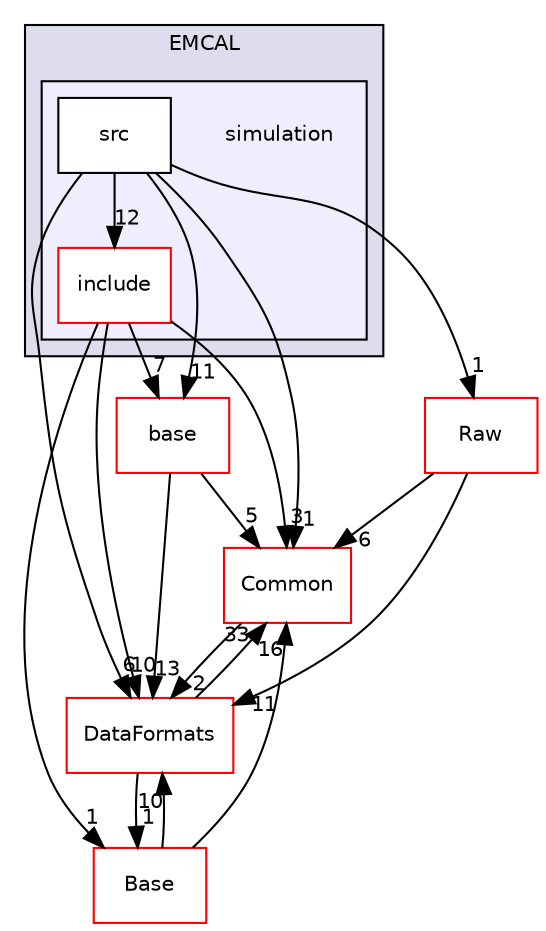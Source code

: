 digraph "/home/travis/build/AliceO2Group/AliceO2/Detectors/EMCAL/simulation" {
  bgcolor=transparent;
  compound=true
  node [ fontsize="10", fontname="Helvetica"];
  edge [ labelfontsize="10", labelfontname="Helvetica"];
  subgraph clusterdir_088378b58cb1ba39db48039cbd66d10f {
    graph [ bgcolor="#ddddee", pencolor="black", label="EMCAL" fontname="Helvetica", fontsize="10", URL="dir_088378b58cb1ba39db48039cbd66d10f.html"]
  subgraph clusterdir_40743f2e882add17463d3ecfa83bffd4 {
    graph [ bgcolor="#eeeeff", pencolor="black", label="" URL="dir_40743f2e882add17463d3ecfa83bffd4.html"];
    dir_40743f2e882add17463d3ecfa83bffd4 [shape=plaintext label="simulation"];
    dir_7bf79a161bebea1697ee327feea7a1aa [shape=box label="include" color="red" fillcolor="white" style="filled" URL="dir_7bf79a161bebea1697ee327feea7a1aa.html"];
    dir_f58e8c7317032c3b254e2280a1692bd1 [shape=box label="src" color="black" fillcolor="white" style="filled" URL="dir_f58e8c7317032c3b254e2280a1692bd1.html"];
  }
  }
  dir_4ab6b4cc6a7edbff49100e9123df213f [shape=box label="Common" color="red" URL="dir_4ab6b4cc6a7edbff49100e9123df213f.html"];
  dir_37c90836491b695b472bf98d1be8336b [shape=box label="Base" color="red" URL="dir_37c90836491b695b472bf98d1be8336b.html"];
  dir_478733f24fb8878a4cdf7773310adedd [shape=box label="base" color="red" URL="dir_478733f24fb8878a4cdf7773310adedd.html"];
  dir_26637d1bd82229bc9ed97f7e706be743 [shape=box label="Raw" color="red" URL="dir_26637d1bd82229bc9ed97f7e706be743.html"];
  dir_2171f7ec022c5423887b07c69b2f5b48 [shape=box label="DataFormats" color="red" URL="dir_2171f7ec022c5423887b07c69b2f5b48.html"];
  dir_f58e8c7317032c3b254e2280a1692bd1->dir_4ab6b4cc6a7edbff49100e9123df213f [headlabel="1", labeldistance=1.5 headhref="dir_000316_000027.html"];
  dir_f58e8c7317032c3b254e2280a1692bd1->dir_478733f24fb8878a4cdf7773310adedd [headlabel="11", labeldistance=1.5 headhref="dir_000316_000202.html"];
  dir_f58e8c7317032c3b254e2280a1692bd1->dir_26637d1bd82229bc9ed97f7e706be743 [headlabel="1", labeldistance=1.5 headhref="dir_000316_000555.html"];
  dir_f58e8c7317032c3b254e2280a1692bd1->dir_7bf79a161bebea1697ee327feea7a1aa [headlabel="12", labeldistance=1.5 headhref="dir_000316_000283.html"];
  dir_f58e8c7317032c3b254e2280a1692bd1->dir_2171f7ec022c5423887b07c69b2f5b48 [headlabel="6", labeldistance=1.5 headhref="dir_000316_000076.html"];
  dir_4ab6b4cc6a7edbff49100e9123df213f->dir_2171f7ec022c5423887b07c69b2f5b48 [headlabel="2", labeldistance=1.5 headhref="dir_000027_000076.html"];
  dir_37c90836491b695b472bf98d1be8336b->dir_4ab6b4cc6a7edbff49100e9123df213f [headlabel="16", labeldistance=1.5 headhref="dir_000276_000027.html"];
  dir_37c90836491b695b472bf98d1be8336b->dir_2171f7ec022c5423887b07c69b2f5b48 [headlabel="10", labeldistance=1.5 headhref="dir_000276_000076.html"];
  dir_478733f24fb8878a4cdf7773310adedd->dir_4ab6b4cc6a7edbff49100e9123df213f [headlabel="5", labeldistance=1.5 headhref="dir_000202_000027.html"];
  dir_478733f24fb8878a4cdf7773310adedd->dir_2171f7ec022c5423887b07c69b2f5b48 [headlabel="13", labeldistance=1.5 headhref="dir_000202_000076.html"];
  dir_26637d1bd82229bc9ed97f7e706be743->dir_4ab6b4cc6a7edbff49100e9123df213f [headlabel="6", labeldistance=1.5 headhref="dir_000555_000027.html"];
  dir_26637d1bd82229bc9ed97f7e706be743->dir_2171f7ec022c5423887b07c69b2f5b48 [headlabel="11", labeldistance=1.5 headhref="dir_000555_000076.html"];
  dir_7bf79a161bebea1697ee327feea7a1aa->dir_4ab6b4cc6a7edbff49100e9123df213f [headlabel="3", labeldistance=1.5 headhref="dir_000283_000027.html"];
  dir_7bf79a161bebea1697ee327feea7a1aa->dir_37c90836491b695b472bf98d1be8336b [headlabel="1", labeldistance=1.5 headhref="dir_000283_000276.html"];
  dir_7bf79a161bebea1697ee327feea7a1aa->dir_478733f24fb8878a4cdf7773310adedd [headlabel="7", labeldistance=1.5 headhref="dir_000283_000202.html"];
  dir_7bf79a161bebea1697ee327feea7a1aa->dir_2171f7ec022c5423887b07c69b2f5b48 [headlabel="10", labeldistance=1.5 headhref="dir_000283_000076.html"];
  dir_2171f7ec022c5423887b07c69b2f5b48->dir_4ab6b4cc6a7edbff49100e9123df213f [headlabel="33", labeldistance=1.5 headhref="dir_000076_000027.html"];
  dir_2171f7ec022c5423887b07c69b2f5b48->dir_37c90836491b695b472bf98d1be8336b [headlabel="1", labeldistance=1.5 headhref="dir_000076_000276.html"];
}
